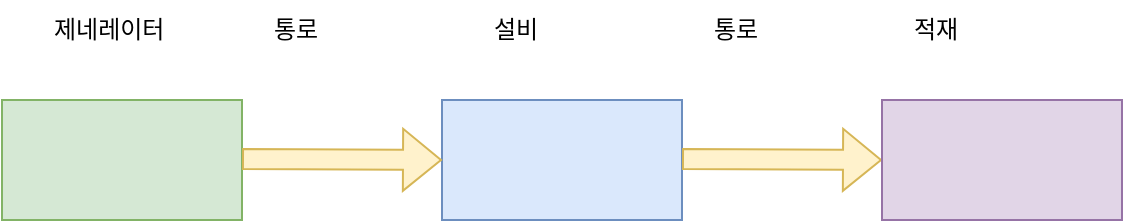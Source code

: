 <mxfile version="20.8.10" type="device"><diagram name="페이지-1" id="zqnjucpbwCsdEcKxgqk7"><mxGraphModel dx="1099" dy="809" grid="1" gridSize="10" guides="1" tooltips="1" connect="1" arrows="1" fold="1" page="1" pageScale="1" pageWidth="827" pageHeight="1169" math="0" shadow="0"><root><mxCell id="0"/><mxCell id="1" parent="0"/><mxCell id="aKjxWlpRL0-aFfC0FIMb-17" value="" style="rounded=0;whiteSpace=wrap;html=1;fillColor=#d5e8d4;strokeColor=#82b366;" parent="1" vertex="1"><mxGeometry x="40" y="320" width="120" height="60" as="geometry"/></mxCell><mxCell id="aKjxWlpRL0-aFfC0FIMb-18" value="" style="rounded=0;whiteSpace=wrap;html=1;fillColor=#dae8fc;strokeColor=#6c8ebf;" parent="1" vertex="1"><mxGeometry x="260" y="320" width="120" height="60" as="geometry"/></mxCell><mxCell id="aKjxWlpRL0-aFfC0FIMb-19" value="" style="shape=flexArrow;endArrow=classic;html=1;rounded=0;fillColor=#fff2cc;strokeColor=#d6b656;" parent="1" edge="1"><mxGeometry width="50" height="50" relative="1" as="geometry"><mxPoint x="160" y="349.5" as="sourcePoint"/><mxPoint x="260" y="350" as="targetPoint"/></mxGeometry></mxCell><mxCell id="aKjxWlpRL0-aFfC0FIMb-25" value="" style="shape=flexArrow;endArrow=classic;html=1;rounded=0;fillColor=#fff2cc;strokeColor=#d6b656;" parent="1" edge="1"><mxGeometry width="50" height="50" relative="1" as="geometry"><mxPoint x="380" y="349.5" as="sourcePoint"/><mxPoint x="480" y="350" as="targetPoint"/></mxGeometry></mxCell><mxCell id="aKjxWlpRL0-aFfC0FIMb-26" value="" style="rounded=0;whiteSpace=wrap;html=1;fillColor=#e1d5e7;strokeColor=#9673a6;" parent="1" vertex="1"><mxGeometry x="480" y="320" width="120" height="60" as="geometry"/></mxCell><mxCell id="aKjxWlpRL0-aFfC0FIMb-27" value="제네레이터" style="text;strokeColor=none;fillColor=none;align=left;verticalAlign=middle;spacingLeft=4;spacingRight=4;overflow=hidden;points=[[0,0.5],[1,0.5]];portConstraint=eastwest;rotatable=0;whiteSpace=wrap;html=1;" parent="1" vertex="1"><mxGeometry x="60" y="270" width="80" height="30" as="geometry"/></mxCell><mxCell id="aKjxWlpRL0-aFfC0FIMb-28" value="통로" style="text;strokeColor=none;fillColor=none;align=left;verticalAlign=middle;spacingLeft=4;spacingRight=4;overflow=hidden;points=[[0,0.5],[1,0.5]];portConstraint=eastwest;rotatable=0;whiteSpace=wrap;html=1;" parent="1" vertex="1"><mxGeometry x="170" y="270" width="80" height="30" as="geometry"/></mxCell><mxCell id="aKjxWlpRL0-aFfC0FIMb-29" value="설비" style="text;strokeColor=none;fillColor=none;align=left;verticalAlign=middle;spacingLeft=4;spacingRight=4;overflow=hidden;points=[[0,0.5],[1,0.5]];portConstraint=eastwest;rotatable=0;whiteSpace=wrap;html=1;" parent="1" vertex="1"><mxGeometry x="280" y="270" width="80" height="30" as="geometry"/></mxCell><mxCell id="aKjxWlpRL0-aFfC0FIMb-30" value="통로" style="text;strokeColor=none;fillColor=none;align=left;verticalAlign=middle;spacingLeft=4;spacingRight=4;overflow=hidden;points=[[0,0.5],[1,0.5]];portConstraint=eastwest;rotatable=0;whiteSpace=wrap;html=1;" parent="1" vertex="1"><mxGeometry x="390" y="270" width="80" height="30" as="geometry"/></mxCell><mxCell id="aKjxWlpRL0-aFfC0FIMb-31" value="적재" style="text;strokeColor=none;fillColor=none;align=left;verticalAlign=middle;spacingLeft=4;spacingRight=4;overflow=hidden;points=[[0,0.5],[1,0.5]];portConstraint=eastwest;rotatable=0;whiteSpace=wrap;html=1;" parent="1" vertex="1"><mxGeometry x="490" y="270" width="80" height="30" as="geometry"/></mxCell></root></mxGraphModel></diagram></mxfile>